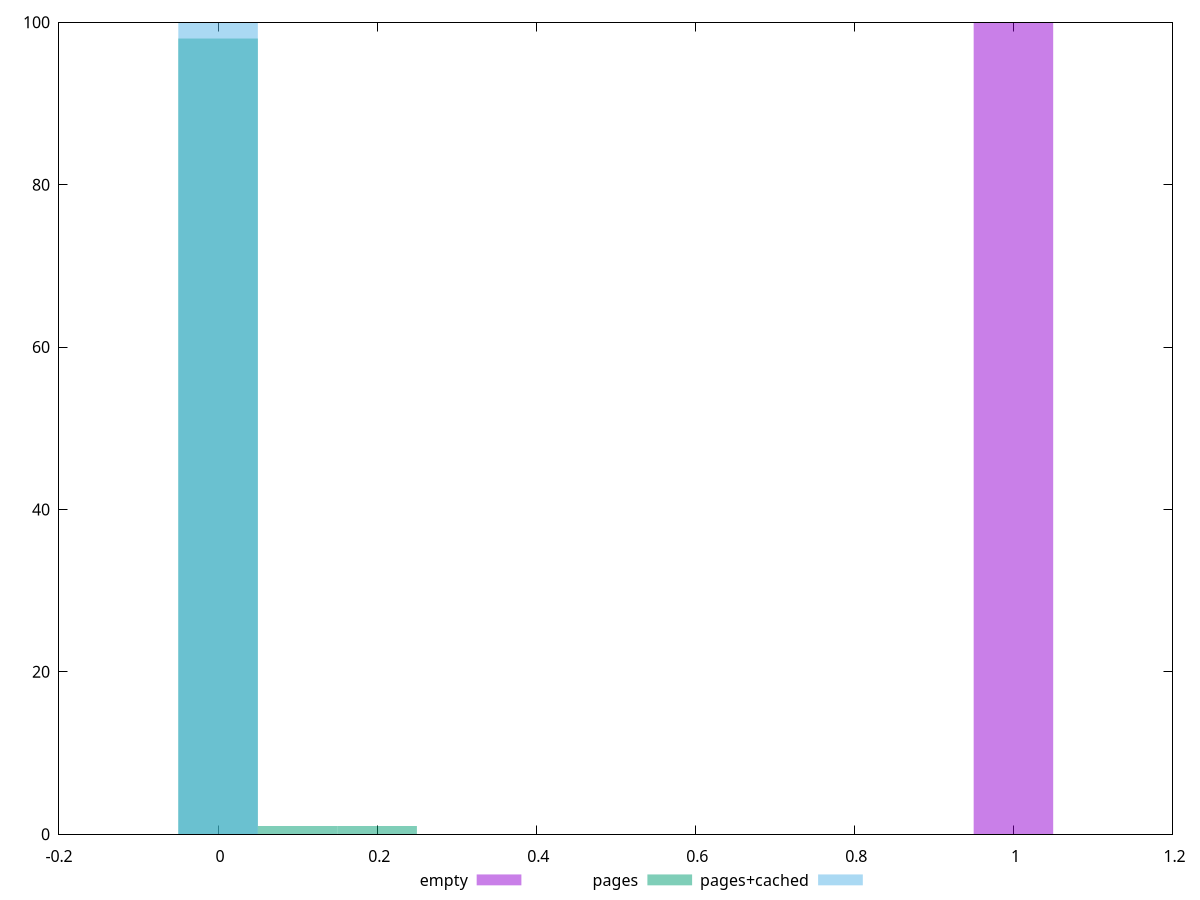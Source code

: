 $_empty <<EOF
1 100
EOF
$_pages <<EOF
0.1 1
0 98
0.2 1
EOF
$_pagesCached <<EOF
0 100
EOF
set key outside below
set terminal pngcairo
set output "report_00004_2020-11-02T20-21-41.718Z/uses-text-compression/uses-text-compression_empty_pages_pages+cached+hist.png"
set boxwidth 0.1
set style fill transparent solid 0.5 noborder
set yrange [0:100]
plot $_empty title "empty" with boxes ,$_pages title "pages" with boxes ,$_pagesCached title "pages+cached" with boxes ,
